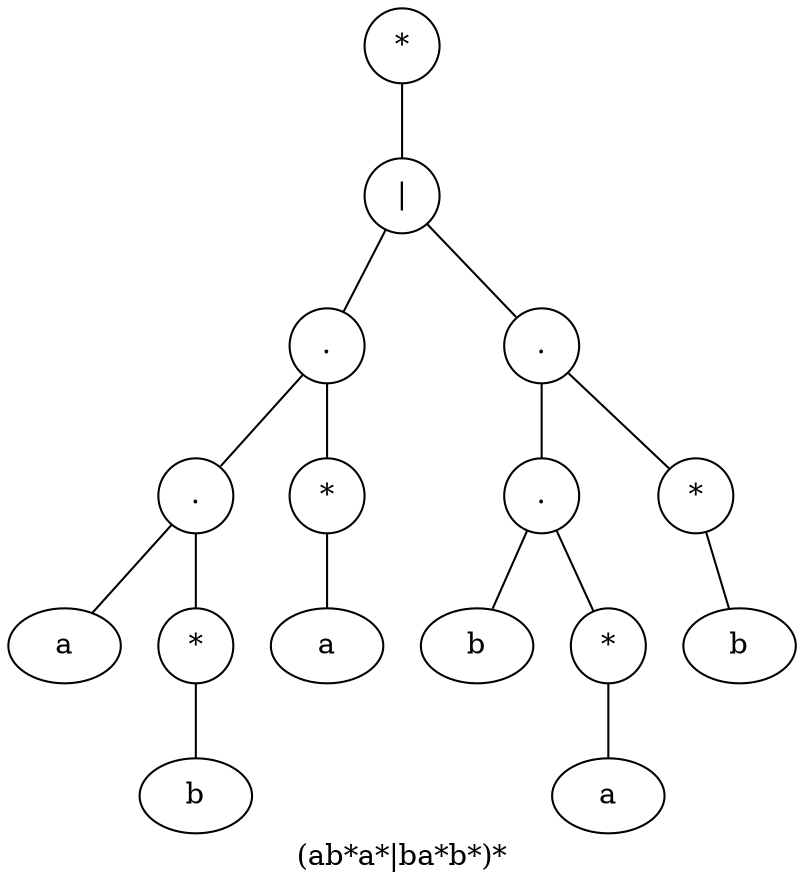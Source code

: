 digraph  G {label ="(ab*a*|ba*b*)*";
node_4[label="a"]
node_6[label="b"]
node_5[label="*", shape=circle]
node_5  -> node_6[dir=none];
node_3[label=".", shape=circle]
node_3  -> node_4[dir=none];
node_3  -> node_5[dir=none];
node_8[label="a"]
node_7[label="*", shape=circle]
node_7  -> node_8[dir=none];
node_2[label=".", shape=circle]
node_2  -> node_3[dir=none];
node_2  -> node_7[dir=none];
node_11[label="b"]
node_13[label="a"]
node_12[label="*", shape=circle]
node_12  -> node_13[dir=none];
node_10[label=".", shape=circle]
node_10  -> node_11[dir=none];
node_10  -> node_12[dir=none];
node_15[label="b"]
node_14[label="*", shape=circle]
node_14  -> node_15[dir=none];
node_9[label=".", shape=circle]
node_9  -> node_10[dir=none];
node_9  -> node_14[dir=none];
node_1[label="|", shape=circle]
node_1  -> node_2[dir=none];
node_1  -> node_9[dir=none];
node_0[label="*", shape=circle]
node_0  -> node_1[dir=none];
}
